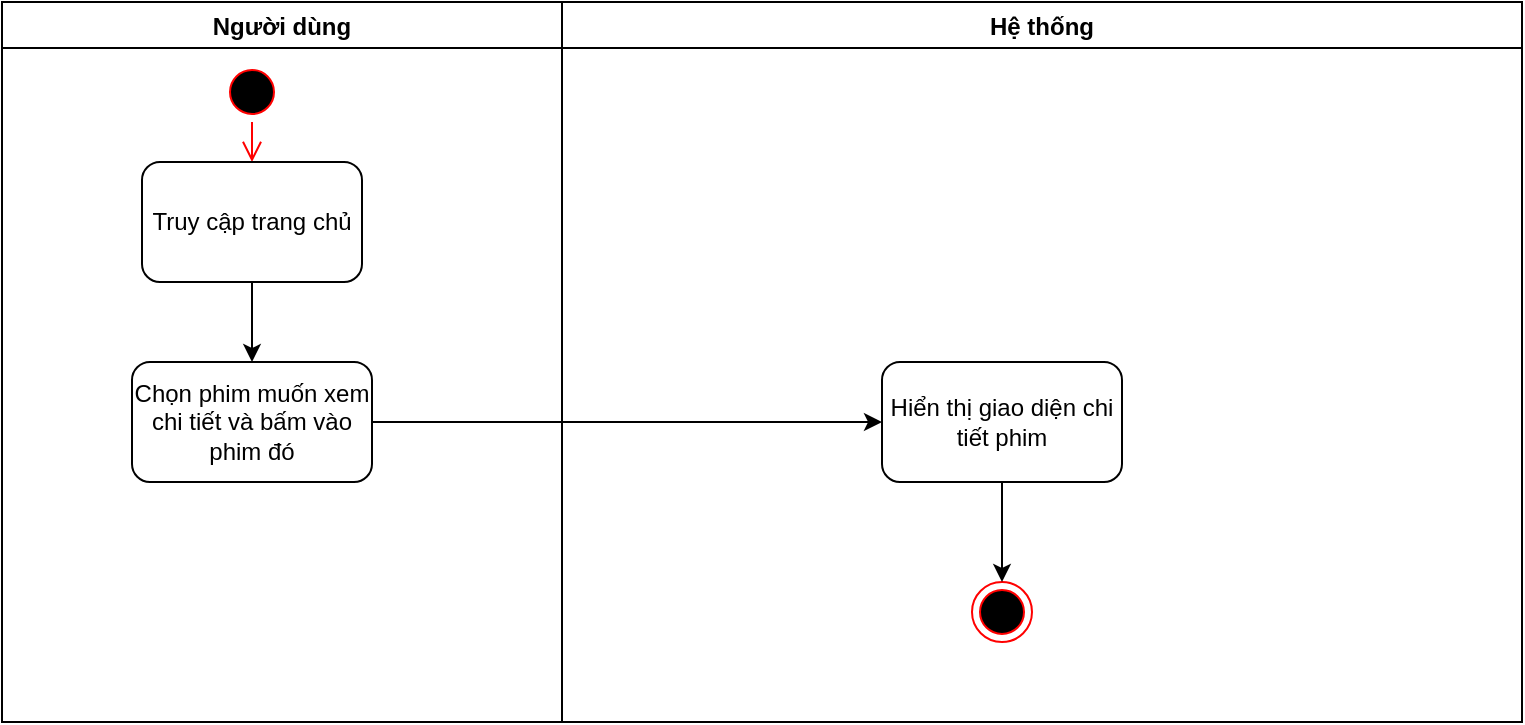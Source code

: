 <mxfile version="21.3.0" type="github">
  <diagram name="Page-1" id="FGA9SIaVPYGP-v-RwbTy">
    <mxGraphModel dx="1050" dy="573" grid="1" gridSize="10" guides="1" tooltips="1" connect="1" arrows="1" fold="1" page="1" pageScale="1" pageWidth="850" pageHeight="1100" math="0" shadow="0">
      <root>
        <mxCell id="0" />
        <mxCell id="1" parent="0" />
        <mxCell id="auhfw6MdJ7hqWI5rifl5-7" value="Người dùng" style="swimlane;" parent="1" vertex="1">
          <mxGeometry x="40" y="80" width="280" height="360" as="geometry">
            <mxRectangle x="100" y="70" width="100" height="30" as="alternateBounds" />
          </mxGeometry>
        </mxCell>
        <mxCell id="auhfw6MdJ7hqWI5rifl5-9" value="" style="ellipse;html=1;shape=startState;fillColor=#000000;strokeColor=#ff0000;" parent="auhfw6MdJ7hqWI5rifl5-7" vertex="1">
          <mxGeometry x="110" y="30" width="30" height="30" as="geometry" />
        </mxCell>
        <mxCell id="auhfw6MdJ7hqWI5rifl5-10" value="" style="edgeStyle=orthogonalEdgeStyle;html=1;verticalAlign=bottom;endArrow=open;endSize=8;strokeColor=#ff0000;rounded=0;entryX=0.5;entryY=0;entryDx=0;entryDy=0;" parent="auhfw6MdJ7hqWI5rifl5-7" source="auhfw6MdJ7hqWI5rifl5-9" target="auhfw6MdJ7hqWI5rifl5-11" edge="1">
          <mxGeometry relative="1" as="geometry">
            <mxPoint x="65" y="240" as="targetPoint" />
          </mxGeometry>
        </mxCell>
        <mxCell id="brOJlRx4-NagMGpxCGgh-45" style="edgeStyle=orthogonalEdgeStyle;rounded=0;orthogonalLoop=1;jettySize=auto;html=1;entryX=0.5;entryY=0;entryDx=0;entryDy=0;" edge="1" parent="auhfw6MdJ7hqWI5rifl5-7" source="auhfw6MdJ7hqWI5rifl5-11" target="brOJlRx4-NagMGpxCGgh-29">
          <mxGeometry relative="1" as="geometry" />
        </mxCell>
        <mxCell id="auhfw6MdJ7hqWI5rifl5-11" value="Truy cập trang chủ" style="rounded=1;whiteSpace=wrap;html=1;" parent="auhfw6MdJ7hqWI5rifl5-7" vertex="1">
          <mxGeometry x="70" y="80" width="110" height="60" as="geometry" />
        </mxCell>
        <mxCell id="brOJlRx4-NagMGpxCGgh-29" value="Chọn phim muốn xem chi tiết và bấm vào phim đó" style="rounded=1;whiteSpace=wrap;html=1;" vertex="1" parent="auhfw6MdJ7hqWI5rifl5-7">
          <mxGeometry x="65" y="180" width="120" height="60" as="geometry" />
        </mxCell>
        <mxCell id="auhfw6MdJ7hqWI5rifl5-8" value="Hệ thống" style="swimlane;" parent="1" vertex="1">
          <mxGeometry x="320" y="80" width="480" height="360" as="geometry">
            <mxRectangle x="100" y="70" width="100" height="30" as="alternateBounds" />
          </mxGeometry>
        </mxCell>
        <mxCell id="auhfw6MdJ7hqWI5rifl5-18" value="" style="ellipse;html=1;shape=endState;fillColor=#000000;strokeColor=#ff0000;direction=south;" parent="auhfw6MdJ7hqWI5rifl5-8" vertex="1">
          <mxGeometry x="205" y="290" width="30" height="30" as="geometry" />
        </mxCell>
        <mxCell id="brOJlRx4-NagMGpxCGgh-47" style="edgeStyle=orthogonalEdgeStyle;rounded=0;orthogonalLoop=1;jettySize=auto;html=1;exitX=0.5;exitY=1;exitDx=0;exitDy=0;entryX=0;entryY=0.5;entryDx=0;entryDy=0;" edge="1" parent="auhfw6MdJ7hqWI5rifl5-8" source="brOJlRx4-NagMGpxCGgh-44" target="auhfw6MdJ7hqWI5rifl5-18">
          <mxGeometry relative="1" as="geometry" />
        </mxCell>
        <mxCell id="brOJlRx4-NagMGpxCGgh-44" value="Hiển thị giao diện chi tiết phim" style="rounded=1;whiteSpace=wrap;html=1;" vertex="1" parent="auhfw6MdJ7hqWI5rifl5-8">
          <mxGeometry x="160" y="180" width="120" height="60" as="geometry" />
        </mxCell>
        <mxCell id="brOJlRx4-NagMGpxCGgh-46" style="edgeStyle=orthogonalEdgeStyle;rounded=0;orthogonalLoop=1;jettySize=auto;html=1;entryX=0;entryY=0.5;entryDx=0;entryDy=0;" edge="1" parent="1" source="brOJlRx4-NagMGpxCGgh-29" target="brOJlRx4-NagMGpxCGgh-44">
          <mxGeometry relative="1" as="geometry" />
        </mxCell>
      </root>
    </mxGraphModel>
  </diagram>
</mxfile>
